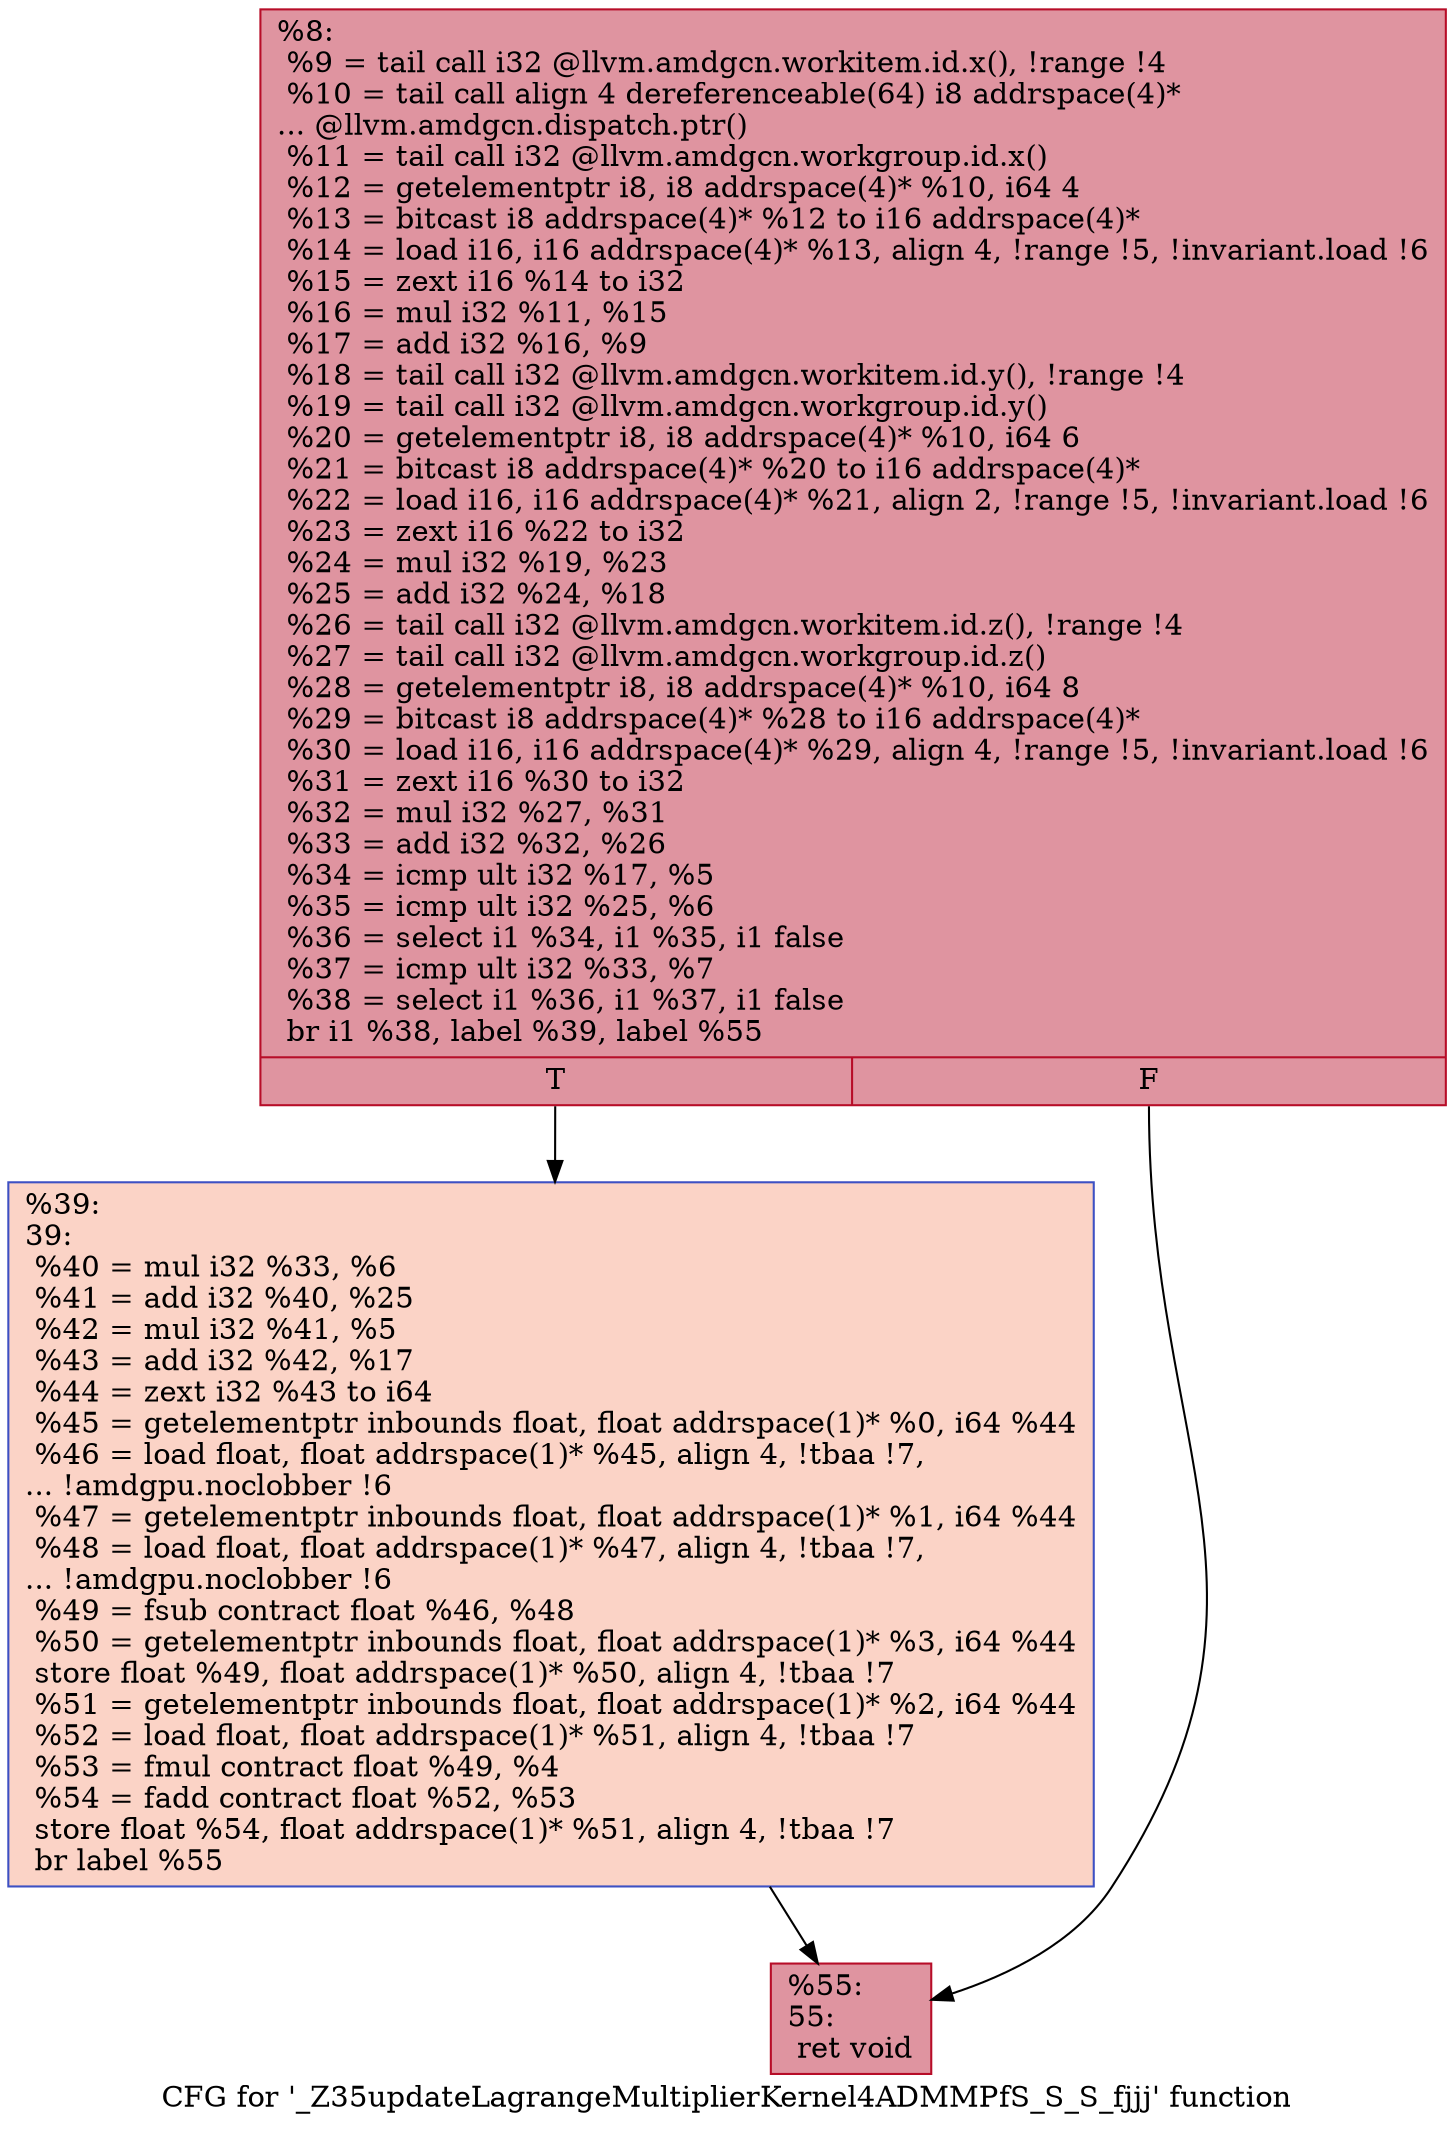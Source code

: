 digraph "CFG for '_Z35updateLagrangeMultiplierKernel4ADMMPfS_S_S_fjjj' function" {
	label="CFG for '_Z35updateLagrangeMultiplierKernel4ADMMPfS_S_S_fjjj' function";

	Node0x49a8a20 [shape=record,color="#b70d28ff", style=filled, fillcolor="#b70d2870",label="{%8:\l  %9 = tail call i32 @llvm.amdgcn.workitem.id.x(), !range !4\l  %10 = tail call align 4 dereferenceable(64) i8 addrspace(4)*\l... @llvm.amdgcn.dispatch.ptr()\l  %11 = tail call i32 @llvm.amdgcn.workgroup.id.x()\l  %12 = getelementptr i8, i8 addrspace(4)* %10, i64 4\l  %13 = bitcast i8 addrspace(4)* %12 to i16 addrspace(4)*\l  %14 = load i16, i16 addrspace(4)* %13, align 4, !range !5, !invariant.load !6\l  %15 = zext i16 %14 to i32\l  %16 = mul i32 %11, %15\l  %17 = add i32 %16, %9\l  %18 = tail call i32 @llvm.amdgcn.workitem.id.y(), !range !4\l  %19 = tail call i32 @llvm.amdgcn.workgroup.id.y()\l  %20 = getelementptr i8, i8 addrspace(4)* %10, i64 6\l  %21 = bitcast i8 addrspace(4)* %20 to i16 addrspace(4)*\l  %22 = load i16, i16 addrspace(4)* %21, align 2, !range !5, !invariant.load !6\l  %23 = zext i16 %22 to i32\l  %24 = mul i32 %19, %23\l  %25 = add i32 %24, %18\l  %26 = tail call i32 @llvm.amdgcn.workitem.id.z(), !range !4\l  %27 = tail call i32 @llvm.amdgcn.workgroup.id.z()\l  %28 = getelementptr i8, i8 addrspace(4)* %10, i64 8\l  %29 = bitcast i8 addrspace(4)* %28 to i16 addrspace(4)*\l  %30 = load i16, i16 addrspace(4)* %29, align 4, !range !5, !invariant.load !6\l  %31 = zext i16 %30 to i32\l  %32 = mul i32 %27, %31\l  %33 = add i32 %32, %26\l  %34 = icmp ult i32 %17, %5\l  %35 = icmp ult i32 %25, %6\l  %36 = select i1 %34, i1 %35, i1 false\l  %37 = icmp ult i32 %33, %7\l  %38 = select i1 %36, i1 %37, i1 false\l  br i1 %38, label %39, label %55\l|{<s0>T|<s1>F}}"];
	Node0x49a8a20:s0 -> Node0x49aa860;
	Node0x49a8a20:s1 -> Node0x49acf20;
	Node0x49aa860 [shape=record,color="#3d50c3ff", style=filled, fillcolor="#f59c7d70",label="{%39:\l39:                                               \l  %40 = mul i32 %33, %6\l  %41 = add i32 %40, %25\l  %42 = mul i32 %41, %5\l  %43 = add i32 %42, %17\l  %44 = zext i32 %43 to i64\l  %45 = getelementptr inbounds float, float addrspace(1)* %0, i64 %44\l  %46 = load float, float addrspace(1)* %45, align 4, !tbaa !7,\l... !amdgpu.noclobber !6\l  %47 = getelementptr inbounds float, float addrspace(1)* %1, i64 %44\l  %48 = load float, float addrspace(1)* %47, align 4, !tbaa !7,\l... !amdgpu.noclobber !6\l  %49 = fsub contract float %46, %48\l  %50 = getelementptr inbounds float, float addrspace(1)* %3, i64 %44\l  store float %49, float addrspace(1)* %50, align 4, !tbaa !7\l  %51 = getelementptr inbounds float, float addrspace(1)* %2, i64 %44\l  %52 = load float, float addrspace(1)* %51, align 4, !tbaa !7\l  %53 = fmul contract float %49, %4\l  %54 = fadd contract float %52, %53\l  store float %54, float addrspace(1)* %51, align 4, !tbaa !7\l  br label %55\l}"];
	Node0x49aa860 -> Node0x49acf20;
	Node0x49acf20 [shape=record,color="#b70d28ff", style=filled, fillcolor="#b70d2870",label="{%55:\l55:                                               \l  ret void\l}"];
}
